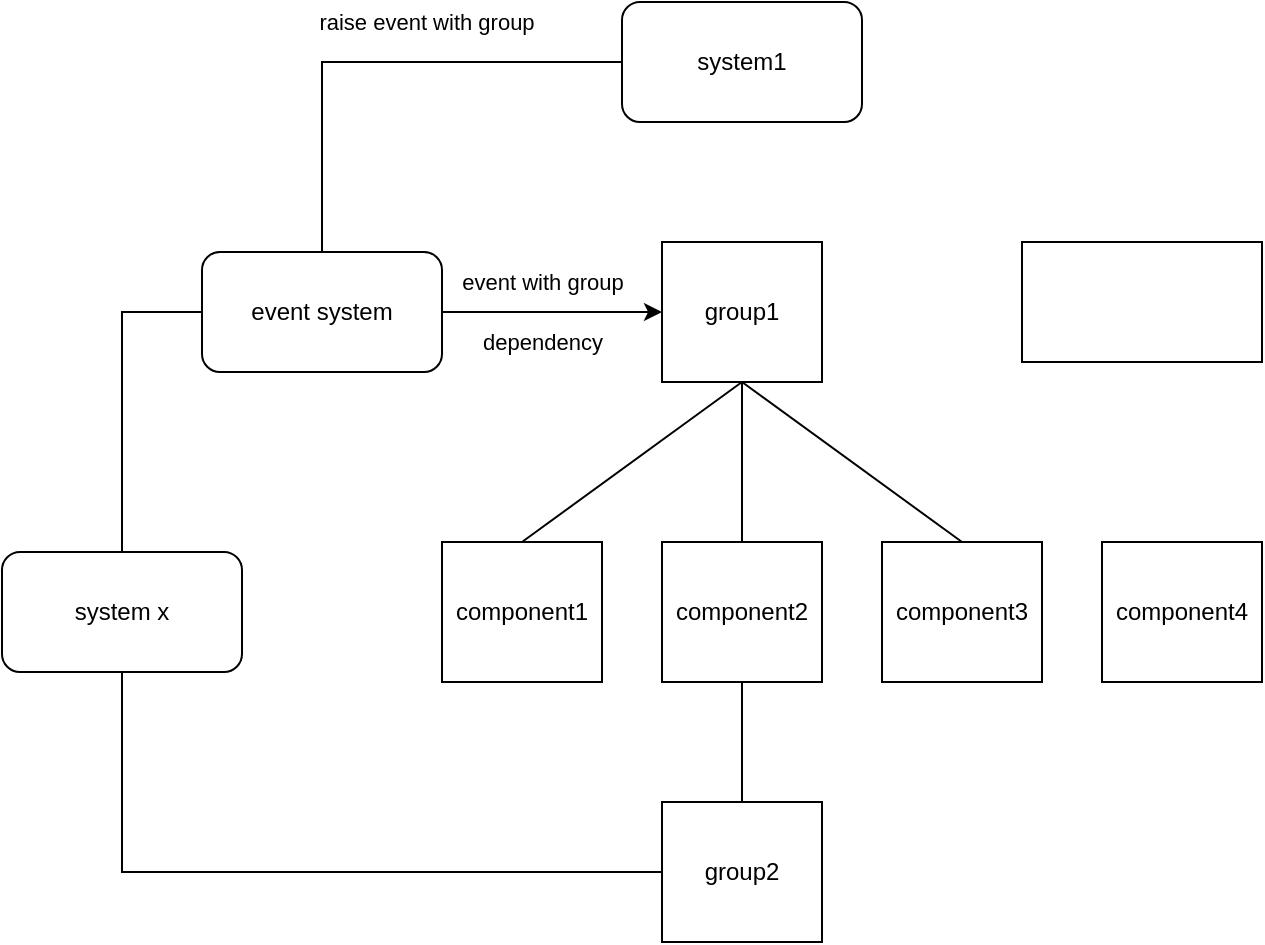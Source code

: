 <mxfile version="15.6.2" type="github">
  <diagram id="R2lEEEUBdFMjLlhIrx00" name="Page-1">
    <mxGraphModel dx="788" dy="512" grid="1" gridSize="10" guides="1" tooltips="1" connect="1" arrows="1" fold="1" page="1" pageScale="1" pageWidth="850" pageHeight="1100" math="0" shadow="0" extFonts="Permanent Marker^https://fonts.googleapis.com/css?family=Permanent+Marker">
      <root>
        <mxCell id="0" />
        <mxCell id="1" parent="0" />
        <mxCell id="CS2VUn_H6PAiN5lwcOep-1" value="component1" style="rounded=0;whiteSpace=wrap;html=1;" parent="1" vertex="1">
          <mxGeometry x="300" y="420" width="80" height="70" as="geometry" />
        </mxCell>
        <mxCell id="CS2VUn_H6PAiN5lwcOep-7" value="component2" style="rounded=0;whiteSpace=wrap;html=1;" parent="1" vertex="1">
          <mxGeometry x="410" y="420" width="80" height="70" as="geometry" />
        </mxCell>
        <mxCell id="CS2VUn_H6PAiN5lwcOep-8" value="component3" style="rounded=0;whiteSpace=wrap;html=1;" parent="1" vertex="1">
          <mxGeometry x="520" y="420" width="80" height="70" as="geometry" />
        </mxCell>
        <mxCell id="CS2VUn_H6PAiN5lwcOep-9" value="component4" style="rounded=0;whiteSpace=wrap;html=1;" parent="1" vertex="1">
          <mxGeometry x="630" y="420" width="80" height="70" as="geometry" />
        </mxCell>
        <mxCell id="CS2VUn_H6PAiN5lwcOep-10" value="group1" style="rounded=0;whiteSpace=wrap;html=1;" parent="1" vertex="1">
          <mxGeometry x="410" y="270" width="80" height="70" as="geometry" />
        </mxCell>
        <mxCell id="CS2VUn_H6PAiN5lwcOep-11" value="" style="endArrow=none;html=1;rounded=0;entryX=0.5;entryY=1;entryDx=0;entryDy=0;exitX=0.5;exitY=0;exitDx=0;exitDy=0;" parent="1" source="CS2VUn_H6PAiN5lwcOep-1" target="CS2VUn_H6PAiN5lwcOep-10" edge="1">
          <mxGeometry width="50" height="50" relative="1" as="geometry">
            <mxPoint x="460" y="410" as="sourcePoint" />
            <mxPoint x="510" y="360" as="targetPoint" />
          </mxGeometry>
        </mxCell>
        <mxCell id="CS2VUn_H6PAiN5lwcOep-12" value="" style="endArrow=none;html=1;rounded=0;exitX=0.5;exitY=0;exitDx=0;exitDy=0;" parent="1" source="CS2VUn_H6PAiN5lwcOep-7" edge="1">
          <mxGeometry width="50" height="50" relative="1" as="geometry">
            <mxPoint x="350" y="390" as="sourcePoint" />
            <mxPoint x="450" y="340" as="targetPoint" />
          </mxGeometry>
        </mxCell>
        <mxCell id="CS2VUn_H6PAiN5lwcOep-13" value="" style="endArrow=none;html=1;rounded=0;exitX=0.5;exitY=0;exitDx=0;exitDy=0;entryX=0.5;entryY=1;entryDx=0;entryDy=0;" parent="1" source="CS2VUn_H6PAiN5lwcOep-8" target="CS2VUn_H6PAiN5lwcOep-10" edge="1">
          <mxGeometry width="50" height="50" relative="1" as="geometry">
            <mxPoint x="460" y="390" as="sourcePoint" />
            <mxPoint x="460" y="350" as="targetPoint" />
          </mxGeometry>
        </mxCell>
        <mxCell id="CS2VUn_H6PAiN5lwcOep-14" value="group2" style="rounded=0;whiteSpace=wrap;html=1;" parent="1" vertex="1">
          <mxGeometry x="410" y="550" width="80" height="70" as="geometry" />
        </mxCell>
        <mxCell id="CS2VUn_H6PAiN5lwcOep-17" value="system1" style="rounded=1;whiteSpace=wrap;html=1;" parent="1" vertex="1">
          <mxGeometry x="390" y="150" width="120" height="60" as="geometry" />
        </mxCell>
        <mxCell id="CS2VUn_H6PAiN5lwcOep-20" value="event system" style="rounded=1;whiteSpace=wrap;html=1;" parent="1" vertex="1">
          <mxGeometry x="180" y="275" width="120" height="60" as="geometry" />
        </mxCell>
        <mxCell id="CS2VUn_H6PAiN5lwcOep-22" value="" style="endArrow=none;html=1;rounded=0;entryX=0;entryY=0.5;entryDx=0;entryDy=0;exitX=0.5;exitY=0;exitDx=0;exitDy=0;" parent="1" source="CS2VUn_H6PAiN5lwcOep-20" target="CS2VUn_H6PAiN5lwcOep-17" edge="1">
          <mxGeometry width="50" height="50" relative="1" as="geometry">
            <mxPoint x="340" y="300" as="sourcePoint" />
            <mxPoint x="400" y="230" as="targetPoint" />
            <Array as="points">
              <mxPoint x="240" y="180" />
            </Array>
          </mxGeometry>
        </mxCell>
        <mxCell id="CS2VUn_H6PAiN5lwcOep-23" value="raise event with group" style="edgeLabel;html=1;align=center;verticalAlign=middle;resizable=0;points=[];" parent="CS2VUn_H6PAiN5lwcOep-22" vertex="1" connectable="0">
          <mxGeometry x="-0.193" y="-2" relative="1" as="geometry">
            <mxPoint x="48" y="-22" as="offset" />
          </mxGeometry>
        </mxCell>
        <mxCell id="CS2VUn_H6PAiN5lwcOep-24" value="" style="endArrow=classic;html=1;rounded=0;entryX=0;entryY=0.5;entryDx=0;entryDy=0;exitX=1;exitY=0.5;exitDx=0;exitDy=0;" parent="1" source="CS2VUn_H6PAiN5lwcOep-20" target="CS2VUn_H6PAiN5lwcOep-10" edge="1">
          <mxGeometry width="50" height="50" relative="1" as="geometry">
            <mxPoint x="330" y="305" as="sourcePoint" />
            <mxPoint x="360" y="270" as="targetPoint" />
          </mxGeometry>
        </mxCell>
        <mxCell id="CS2VUn_H6PAiN5lwcOep-25" value="dependency" style="edgeLabel;html=1;align=center;verticalAlign=middle;resizable=0;points=[];" parent="CS2VUn_H6PAiN5lwcOep-24" vertex="1" connectable="0">
          <mxGeometry x="-0.251" y="-2" relative="1" as="geometry">
            <mxPoint x="9" y="13" as="offset" />
          </mxGeometry>
        </mxCell>
        <mxCell id="CS2VUn_H6PAiN5lwcOep-26" value="event with group" style="edgeLabel;html=1;align=center;verticalAlign=middle;resizable=0;points=[];" parent="CS2VUn_H6PAiN5lwcOep-24" vertex="1" connectable="0">
          <mxGeometry x="-0.054" y="-2" relative="1" as="geometry">
            <mxPoint x="-2" y="-17" as="offset" />
          </mxGeometry>
        </mxCell>
        <mxCell id="CS2VUn_H6PAiN5lwcOep-27" value="system x" style="rounded=1;whiteSpace=wrap;html=1;" parent="1" vertex="1">
          <mxGeometry x="80" y="425" width="120" height="60" as="geometry" />
        </mxCell>
        <mxCell id="CS2VUn_H6PAiN5lwcOep-28" value="" style="endArrow=none;html=1;rounded=0;entryX=0.5;entryY=1;entryDx=0;entryDy=0;exitX=0.5;exitY=0;exitDx=0;exitDy=0;" parent="1" source="CS2VUn_H6PAiN5lwcOep-14" edge="1">
          <mxGeometry width="50" height="50" relative="1" as="geometry">
            <mxPoint x="340" y="570" as="sourcePoint" />
            <mxPoint x="450" y="490" as="targetPoint" />
          </mxGeometry>
        </mxCell>
        <mxCell id="CS2VUn_H6PAiN5lwcOep-29" value="" style="endArrow=none;html=1;rounded=0;entryX=0.5;entryY=1;entryDx=0;entryDy=0;exitX=0;exitY=0.5;exitDx=0;exitDy=0;" parent="1" source="CS2VUn_H6PAiN5lwcOep-14" target="CS2VUn_H6PAiN5lwcOep-27" edge="1">
          <mxGeometry width="50" height="50" relative="1" as="geometry">
            <mxPoint x="220" y="590" as="sourcePoint" />
            <mxPoint x="220" y="530" as="targetPoint" />
            <Array as="points">
              <mxPoint x="140" y="585" />
            </Array>
          </mxGeometry>
        </mxCell>
        <mxCell id="CS2VUn_H6PAiN5lwcOep-30" value="" style="endArrow=none;html=1;rounded=0;entryX=0.5;entryY=0;entryDx=0;entryDy=0;exitX=0;exitY=0.5;exitDx=0;exitDy=0;" parent="1" source="CS2VUn_H6PAiN5lwcOep-20" target="CS2VUn_H6PAiN5lwcOep-27" edge="1">
          <mxGeometry width="50" height="50" relative="1" as="geometry">
            <mxPoint x="420" y="595" as="sourcePoint" />
            <mxPoint x="190" y="495" as="targetPoint" />
            <Array as="points">
              <mxPoint x="140" y="305" />
            </Array>
          </mxGeometry>
        </mxCell>
        <mxCell id="shP303jNvkUlChf_6BAF-1" value="" style="rounded=0;whiteSpace=wrap;html=1;" vertex="1" parent="1">
          <mxGeometry x="590" y="270" width="120" height="60" as="geometry" />
        </mxCell>
      </root>
    </mxGraphModel>
  </diagram>
</mxfile>
